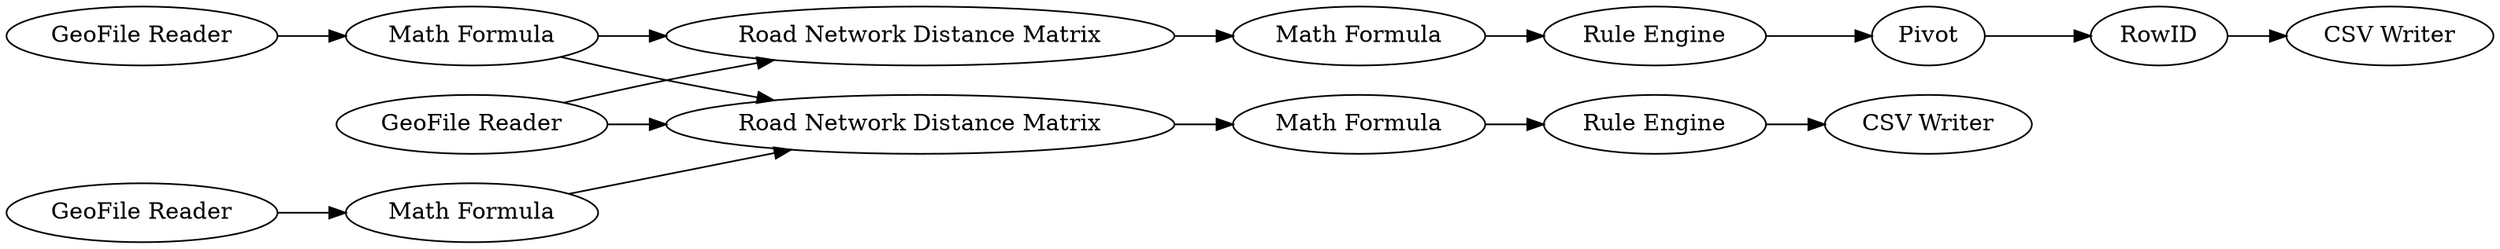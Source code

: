 digraph {
	3 -> 10
	12 -> 11
	7 -> 8
	1 -> 4
	8 -> 9
	13 -> 14
	4 -> 10
	5 -> 6
	14 -> 15
	2 -> 5
	6 -> 7
	10 -> 12
	11 -> 13
	4 -> 6
	3 -> 6
	5 [label="Math Formula"]
	14 [label=RowID]
	13 [label=Pivot]
	1 [label="GeoFile Reader"]
	7 [label="Math Formula"]
	9 [label="CSV Writer"]
	11 [label="Rule Engine"]
	4 [label="Math Formula"]
	6 [label="Road Network Distance Matrix"]
	8 [label="Rule Engine"]
	15 [label="CSV Writer"]
	12 [label="Math Formula"]
	3 [label="GeoFile Reader"]
	2 [label="GeoFile Reader"]
	10 [label="Road Network Distance Matrix"]
	rankdir=LR
}
